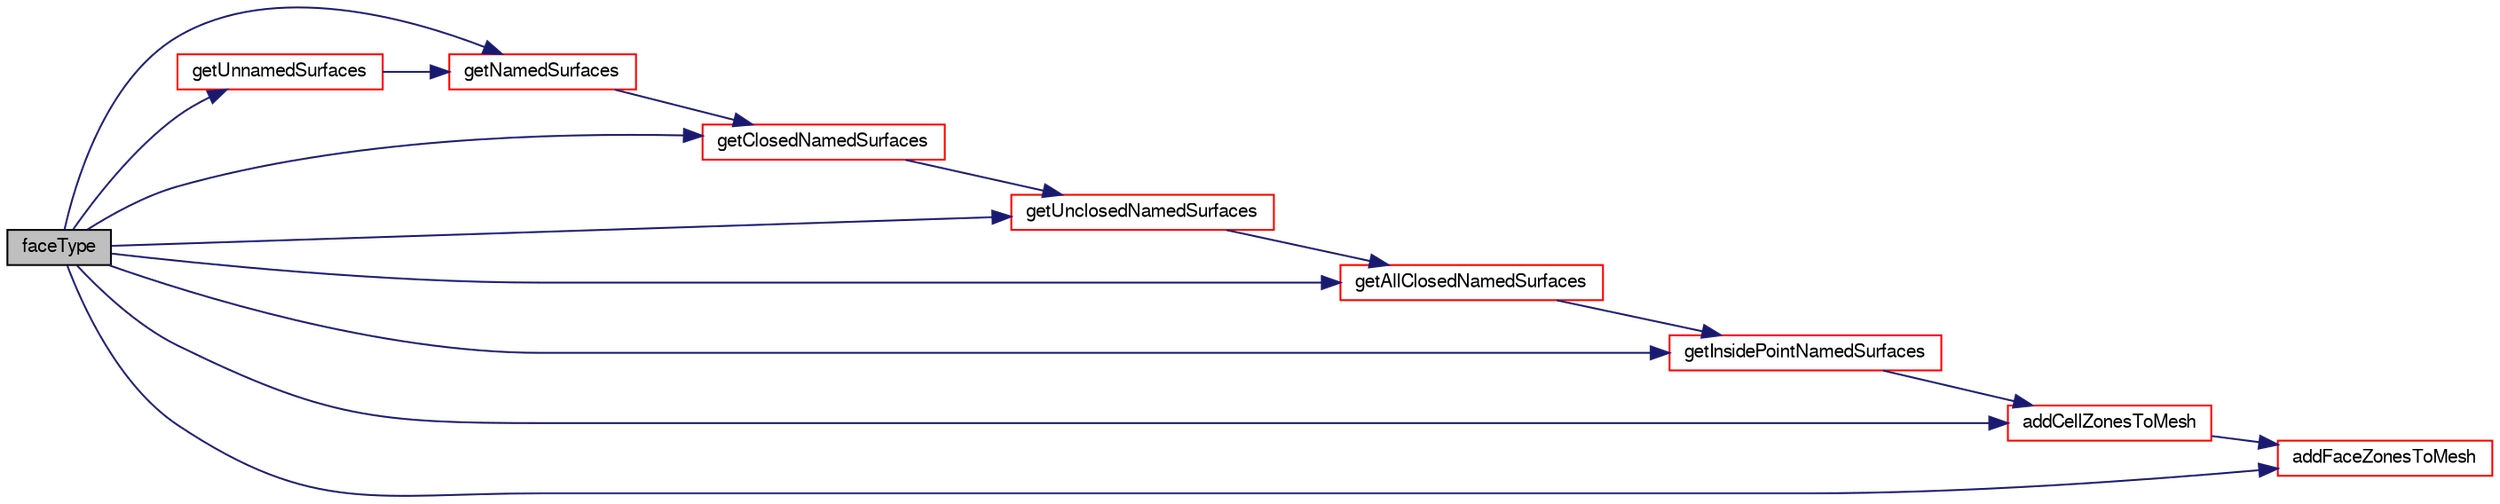 digraph "faceType"
{
  bgcolor="transparent";
  edge [fontname="FreeSans",fontsize="10",labelfontname="FreeSans",labelfontsize="10"];
  node [fontname="FreeSans",fontsize="10",shape=record];
  rankdir="LR";
  Node721 [label="faceType",height=0.2,width=0.4,color="black", fillcolor="grey75", style="filled", fontcolor="black"];
  Node721 -> Node722 [color="midnightblue",fontsize="10",style="solid",fontname="FreeSans"];
  Node722 [label="addCellZonesToMesh",height=0.2,width=0.4,color="red",URL="$a24690.html#aa53d4178cbd81300b311053db36e519d"];
  Node722 -> Node789 [color="midnightblue",fontsize="10",style="solid",fontname="FreeSans"];
  Node789 [label="addFaceZonesToMesh",height=0.2,width=0.4,color="red",URL="$a24690.html#a6b6401890b961882e87246caf901f8a4"];
  Node721 -> Node789 [color="midnightblue",fontsize="10",style="solid",fontname="FreeSans"];
  Node721 -> Node791 [color="midnightblue",fontsize="10",style="solid",fontname="FreeSans"];
  Node791 [label="getAllClosedNamedSurfaces",height=0.2,width=0.4,color="red",URL="$a24690.html#a75aca9a3b62ef695f9c980566832cdb0",tooltip="Get indices of surfaces with a cellZone that are closed. "];
  Node791 -> Node793 [color="midnightblue",fontsize="10",style="solid",fontname="FreeSans"];
  Node793 [label="getInsidePointNamedSurfaces",height=0.2,width=0.4,color="red",URL="$a24690.html#a0be2bcccdb6dd384cad14772b44fb840",tooltip="Get indices of surfaces with a cellZone that have &#39;insidePoint&#39;. "];
  Node793 -> Node722 [color="midnightblue",fontsize="10",style="solid",fontname="FreeSans"];
  Node721 -> Node794 [color="midnightblue",fontsize="10",style="solid",fontname="FreeSans"];
  Node794 [label="getClosedNamedSurfaces",height=0.2,width=0.4,color="red",URL="$a24690.html#afc72d0018f44fb51a12eef8afbc9dd6d",tooltip="Get indices of surfaces with a cellZone that are closed and. "];
  Node794 -> Node795 [color="midnightblue",fontsize="10",style="solid",fontname="FreeSans"];
  Node795 [label="getUnclosedNamedSurfaces",height=0.2,width=0.4,color="red",URL="$a24690.html#aade0789e6b036b2004c5669a8ead2b3c",tooltip="Get indices of surfaces with a cellZone that are unclosed. "];
  Node795 -> Node791 [color="midnightblue",fontsize="10",style="solid",fontname="FreeSans"];
  Node721 -> Node793 [color="midnightblue",fontsize="10",style="solid",fontname="FreeSans"];
  Node721 -> Node796 [color="midnightblue",fontsize="10",style="solid",fontname="FreeSans"];
  Node796 [label="getNamedSurfaces",height=0.2,width=0.4,color="red",URL="$a24690.html#a59d8871cd9c916017046af1f0a57c60f",tooltip="Get indices of named surfaces (surfaces with faceZoneName) "];
  Node796 -> Node794 [color="midnightblue",fontsize="10",style="solid",fontname="FreeSans"];
  Node721 -> Node795 [color="midnightblue",fontsize="10",style="solid",fontname="FreeSans"];
  Node721 -> Node797 [color="midnightblue",fontsize="10",style="solid",fontname="FreeSans"];
  Node797 [label="getUnnamedSurfaces",height=0.2,width=0.4,color="red",URL="$a24690.html#a1f8c08324d9ad320e759f30f23b2d151",tooltip="Get indices of unnamed surfaces (surfaces without faceZoneName) "];
  Node797 -> Node796 [color="midnightblue",fontsize="10",style="solid",fontname="FreeSans"];
}
